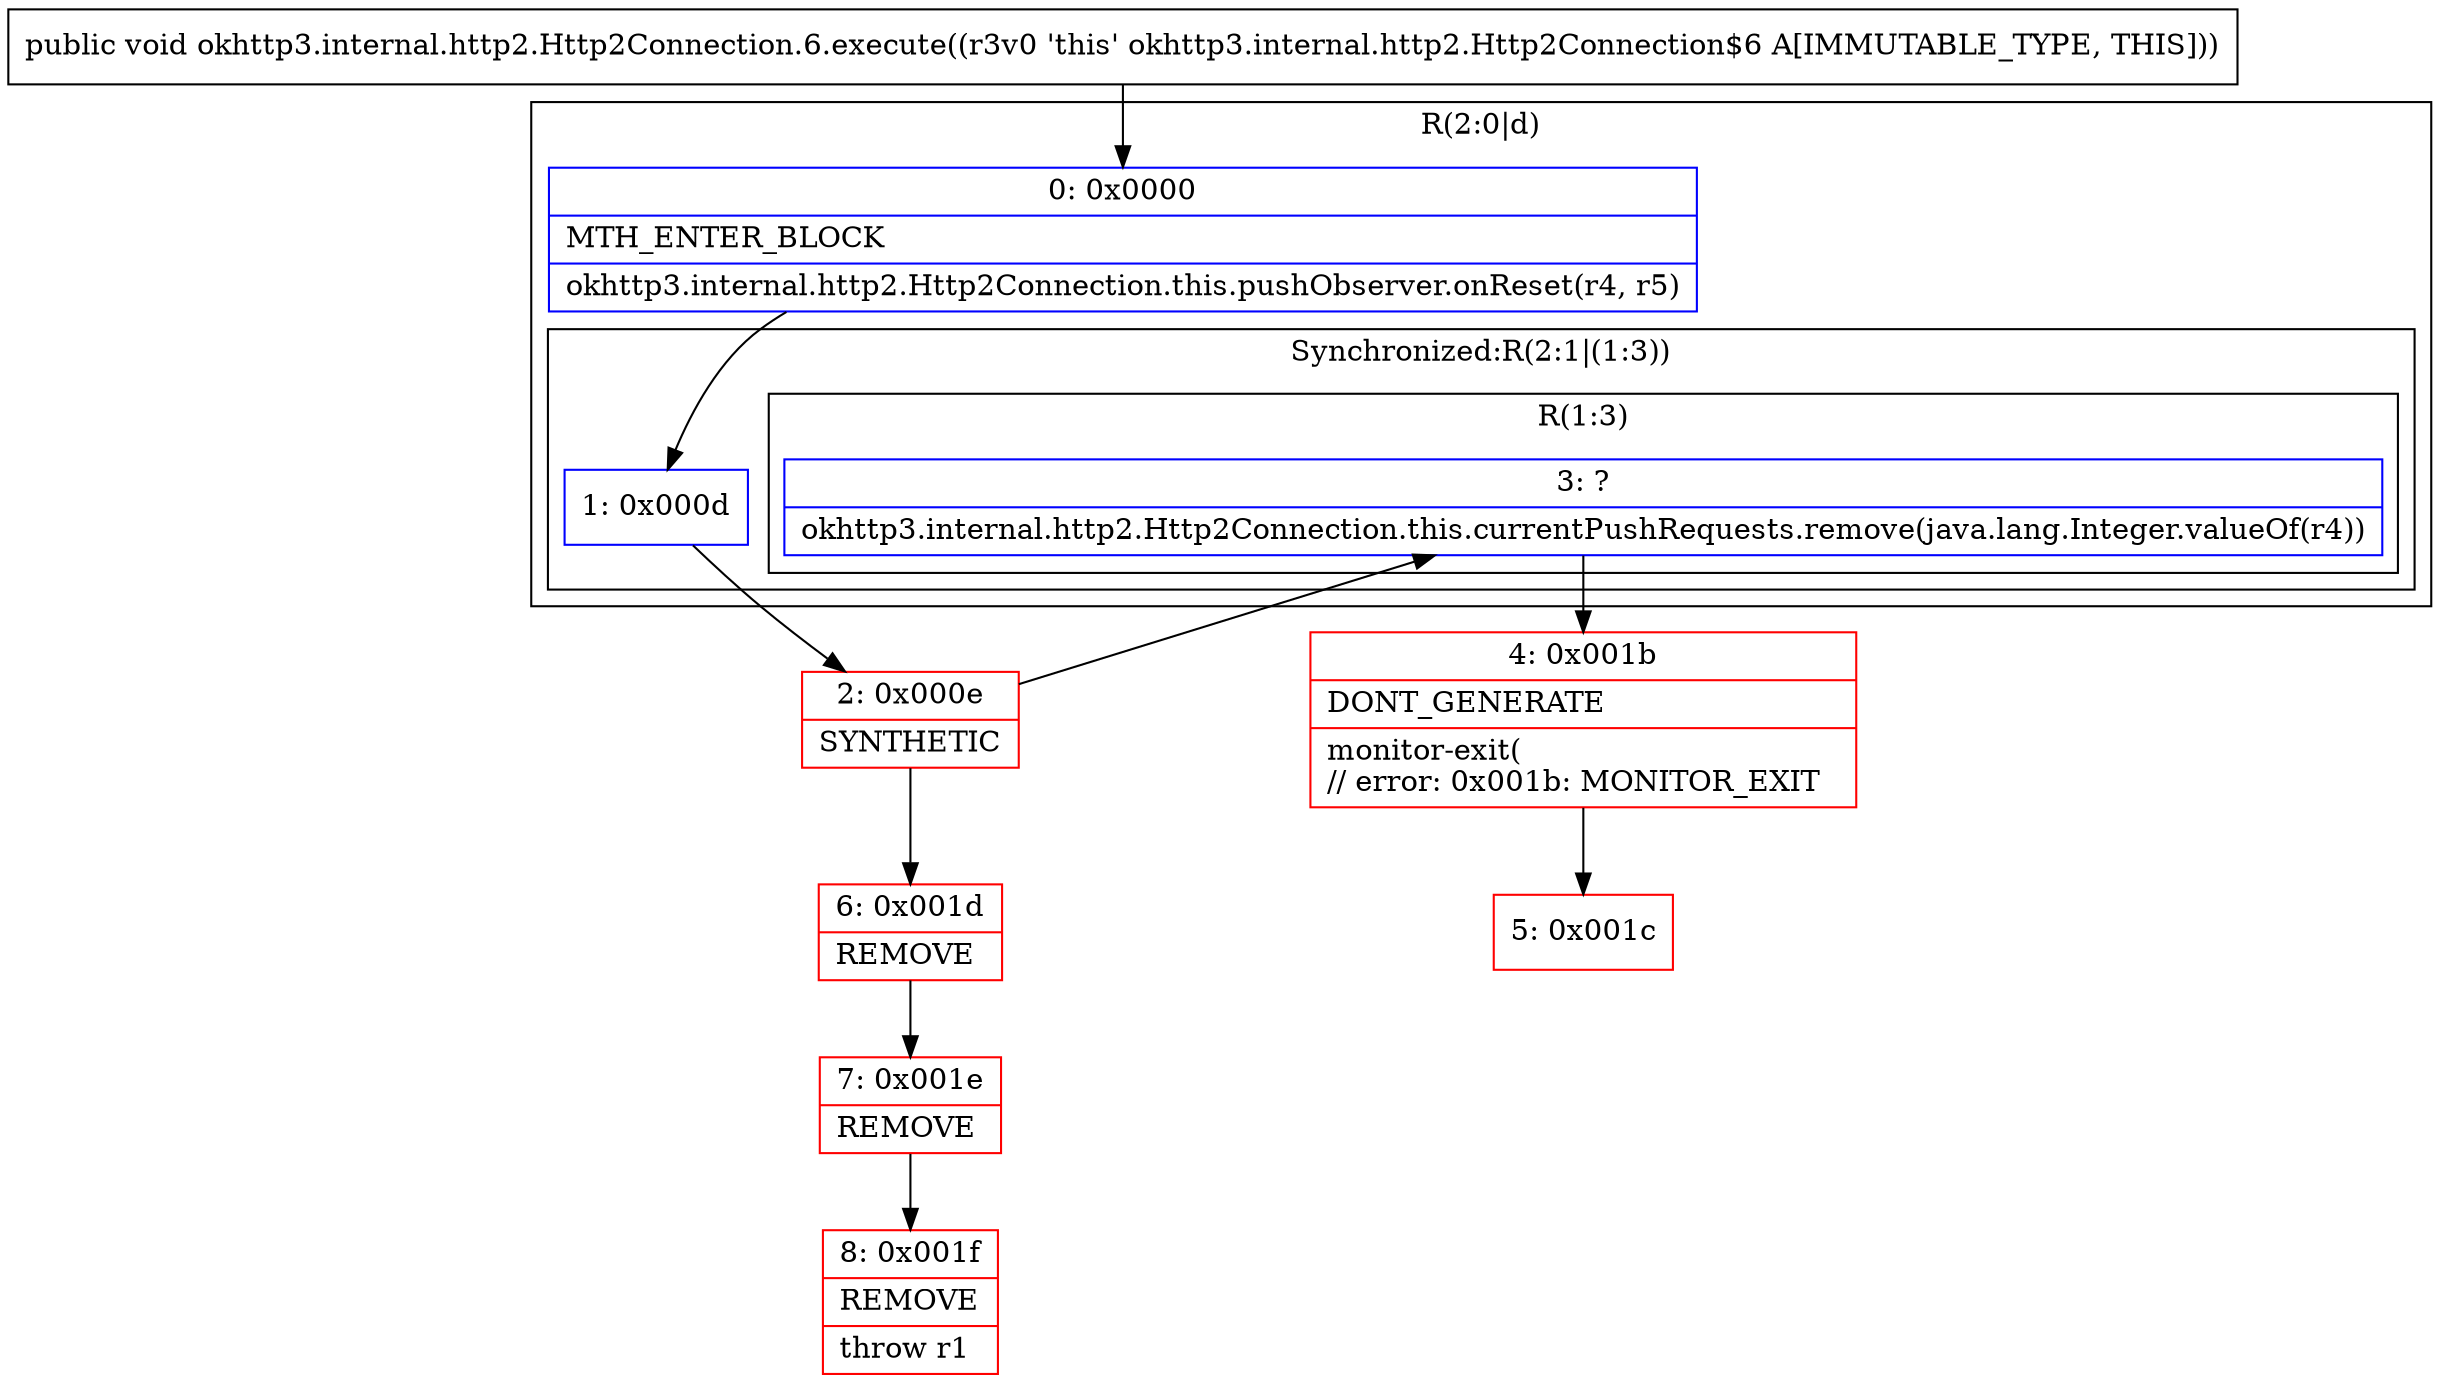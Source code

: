 digraph "CFG forokhttp3.internal.http2.Http2Connection.6.execute()V" {
subgraph cluster_Region_1580843619 {
label = "R(2:0|d)";
node [shape=record,color=blue];
Node_0 [shape=record,label="{0\:\ 0x0000|MTH_ENTER_BLOCK\l|okhttp3.internal.http2.Http2Connection.this.pushObserver.onReset(r4, r5)\l}"];
subgraph cluster_SynchronizedRegion_1551410855 {
label = "Synchronized:R(2:1|(1:3))";
node [shape=record,color=blue];
Node_1 [shape=record,label="{1\:\ 0x000d}"];
subgraph cluster_Region_746232288 {
label = "R(1:3)";
node [shape=record,color=blue];
Node_3 [shape=record,label="{3\:\ ?|okhttp3.internal.http2.Http2Connection.this.currentPushRequests.remove(java.lang.Integer.valueOf(r4))\l}"];
}
}
}
Node_2 [shape=record,color=red,label="{2\:\ 0x000e|SYNTHETIC\l}"];
Node_4 [shape=record,color=red,label="{4\:\ 0x001b|DONT_GENERATE\l|monitor\-exit(\l\/\/ error: 0x001b: MONITOR_EXIT  \l}"];
Node_5 [shape=record,color=red,label="{5\:\ 0x001c}"];
Node_6 [shape=record,color=red,label="{6\:\ 0x001d|REMOVE\l}"];
Node_7 [shape=record,color=red,label="{7\:\ 0x001e|REMOVE\l}"];
Node_8 [shape=record,color=red,label="{8\:\ 0x001f|REMOVE\l|throw r1\l}"];
MethodNode[shape=record,label="{public void okhttp3.internal.http2.Http2Connection.6.execute((r3v0 'this' okhttp3.internal.http2.Http2Connection$6 A[IMMUTABLE_TYPE, THIS])) }"];
MethodNode -> Node_0;
Node_0 -> Node_1;
Node_1 -> Node_2;
Node_3 -> Node_4;
Node_2 -> Node_3;
Node_2 -> Node_6;
Node_4 -> Node_5;
Node_6 -> Node_7;
Node_7 -> Node_8;
}

